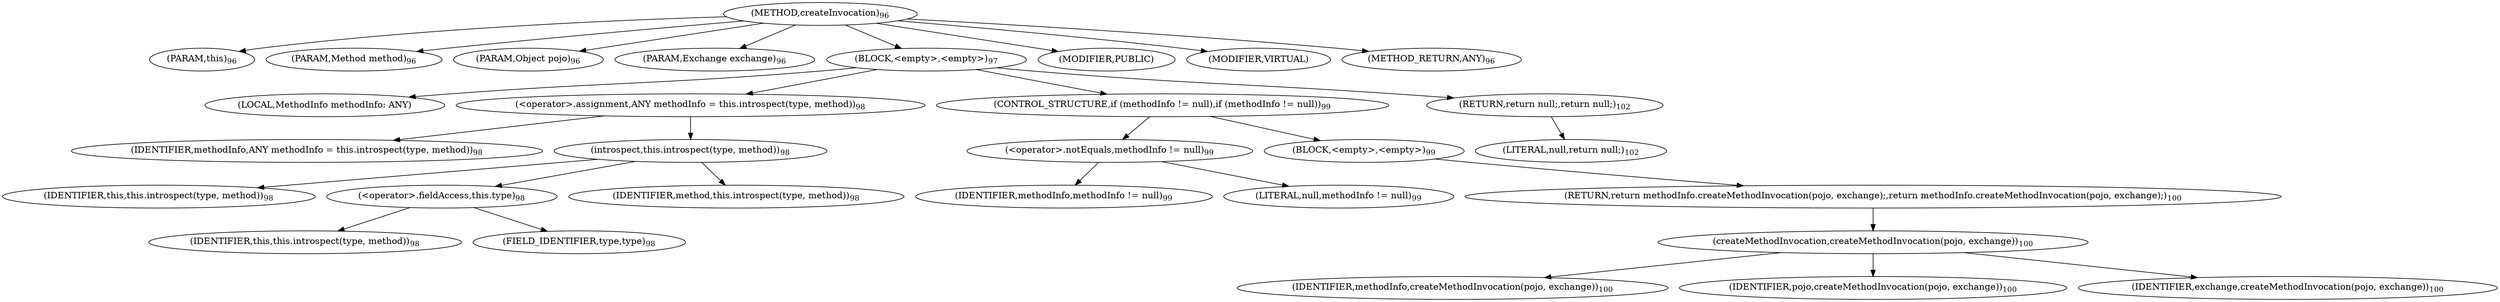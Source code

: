 digraph "createInvocation" {  
"218" [label = <(METHOD,createInvocation)<SUB>96</SUB>> ]
"13" [label = <(PARAM,this)<SUB>96</SUB>> ]
"219" [label = <(PARAM,Method method)<SUB>96</SUB>> ]
"220" [label = <(PARAM,Object pojo)<SUB>96</SUB>> ]
"221" [label = <(PARAM,Exchange exchange)<SUB>96</SUB>> ]
"222" [label = <(BLOCK,&lt;empty&gt;,&lt;empty&gt;)<SUB>97</SUB>> ]
"223" [label = <(LOCAL,MethodInfo methodInfo: ANY)> ]
"224" [label = <(&lt;operator&gt;.assignment,ANY methodInfo = this.introspect(type, method))<SUB>98</SUB>> ]
"225" [label = <(IDENTIFIER,methodInfo,ANY methodInfo = this.introspect(type, method))<SUB>98</SUB>> ]
"226" [label = <(introspect,this.introspect(type, method))<SUB>98</SUB>> ]
"12" [label = <(IDENTIFIER,this,this.introspect(type, method))<SUB>98</SUB>> ]
"227" [label = <(&lt;operator&gt;.fieldAccess,this.type)<SUB>98</SUB>> ]
"228" [label = <(IDENTIFIER,this,this.introspect(type, method))<SUB>98</SUB>> ]
"229" [label = <(FIELD_IDENTIFIER,type,type)<SUB>98</SUB>> ]
"230" [label = <(IDENTIFIER,method,this.introspect(type, method))<SUB>98</SUB>> ]
"231" [label = <(CONTROL_STRUCTURE,if (methodInfo != null),if (methodInfo != null))<SUB>99</SUB>> ]
"232" [label = <(&lt;operator&gt;.notEquals,methodInfo != null)<SUB>99</SUB>> ]
"233" [label = <(IDENTIFIER,methodInfo,methodInfo != null)<SUB>99</SUB>> ]
"234" [label = <(LITERAL,null,methodInfo != null)<SUB>99</SUB>> ]
"235" [label = <(BLOCK,&lt;empty&gt;,&lt;empty&gt;)<SUB>99</SUB>> ]
"236" [label = <(RETURN,return methodInfo.createMethodInvocation(pojo, exchange);,return methodInfo.createMethodInvocation(pojo, exchange);)<SUB>100</SUB>> ]
"237" [label = <(createMethodInvocation,createMethodInvocation(pojo, exchange))<SUB>100</SUB>> ]
"238" [label = <(IDENTIFIER,methodInfo,createMethodInvocation(pojo, exchange))<SUB>100</SUB>> ]
"239" [label = <(IDENTIFIER,pojo,createMethodInvocation(pojo, exchange))<SUB>100</SUB>> ]
"240" [label = <(IDENTIFIER,exchange,createMethodInvocation(pojo, exchange))<SUB>100</SUB>> ]
"241" [label = <(RETURN,return null;,return null;)<SUB>102</SUB>> ]
"242" [label = <(LITERAL,null,return null;)<SUB>102</SUB>> ]
"243" [label = <(MODIFIER,PUBLIC)> ]
"244" [label = <(MODIFIER,VIRTUAL)> ]
"245" [label = <(METHOD_RETURN,ANY)<SUB>96</SUB>> ]
  "218" -> "13" 
  "218" -> "219" 
  "218" -> "220" 
  "218" -> "221" 
  "218" -> "222" 
  "218" -> "243" 
  "218" -> "244" 
  "218" -> "245" 
  "222" -> "223" 
  "222" -> "224" 
  "222" -> "231" 
  "222" -> "241" 
  "224" -> "225" 
  "224" -> "226" 
  "226" -> "12" 
  "226" -> "227" 
  "226" -> "230" 
  "227" -> "228" 
  "227" -> "229" 
  "231" -> "232" 
  "231" -> "235" 
  "232" -> "233" 
  "232" -> "234" 
  "235" -> "236" 
  "236" -> "237" 
  "237" -> "238" 
  "237" -> "239" 
  "237" -> "240" 
  "241" -> "242" 
}
